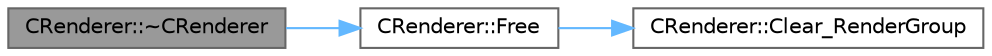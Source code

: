 digraph "CRenderer::~CRenderer"
{
 // LATEX_PDF_SIZE
  bgcolor="transparent";
  edge [fontname=Helvetica,fontsize=10,labelfontname=Helvetica,labelfontsize=10];
  node [fontname=Helvetica,fontsize=10,shape=box,height=0.2,width=0.4];
  rankdir="LR";
  Node1 [id="Node000001",label="CRenderer::~CRenderer",height=0.2,width=0.4,color="gray40", fillcolor="grey60", style="filled", fontcolor="black",tooltip=" "];
  Node1 -> Node2 [id="edge1_Node000001_Node000002",color="steelblue1",style="solid",tooltip=" "];
  Node2 [id="Node000002",label="CRenderer::Free",height=0.2,width=0.4,color="grey40", fillcolor="white", style="filled",URL="$class_c_renderer.html#ac54a1d10ccdc44f24ac0c943ee1f1a04",tooltip=" "];
  Node2 -> Node3 [id="edge2_Node000002_Node000003",color="steelblue1",style="solid",tooltip=" "];
  Node3 [id="Node000003",label="CRenderer::Clear_RenderGroup",height=0.2,width=0.4,color="grey40", fillcolor="white", style="filled",URL="$class_c_renderer.html#a11a2164436c9422949e145fcd5e1b82b",tooltip=" "];
}
